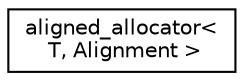 digraph "Graphical Class Hierarchy"
{
 // INTERACTIVE_SVG=YES
 // LATEX_PDF_SIZE
  edge [fontname="Helvetica",fontsize="10",labelfontname="Helvetica",labelfontsize="10"];
  node [fontname="Helvetica",fontsize="10",shape=record];
  rankdir="LR";
  Node0 [label="aligned_allocator\<\l T, Alignment \>",height=0.2,width=0.4,color="black", fillcolor="white", style="filled",URL="$d8/dd1/classaligned__allocator.html",tooltip="Allocator for aligned data."];
}
